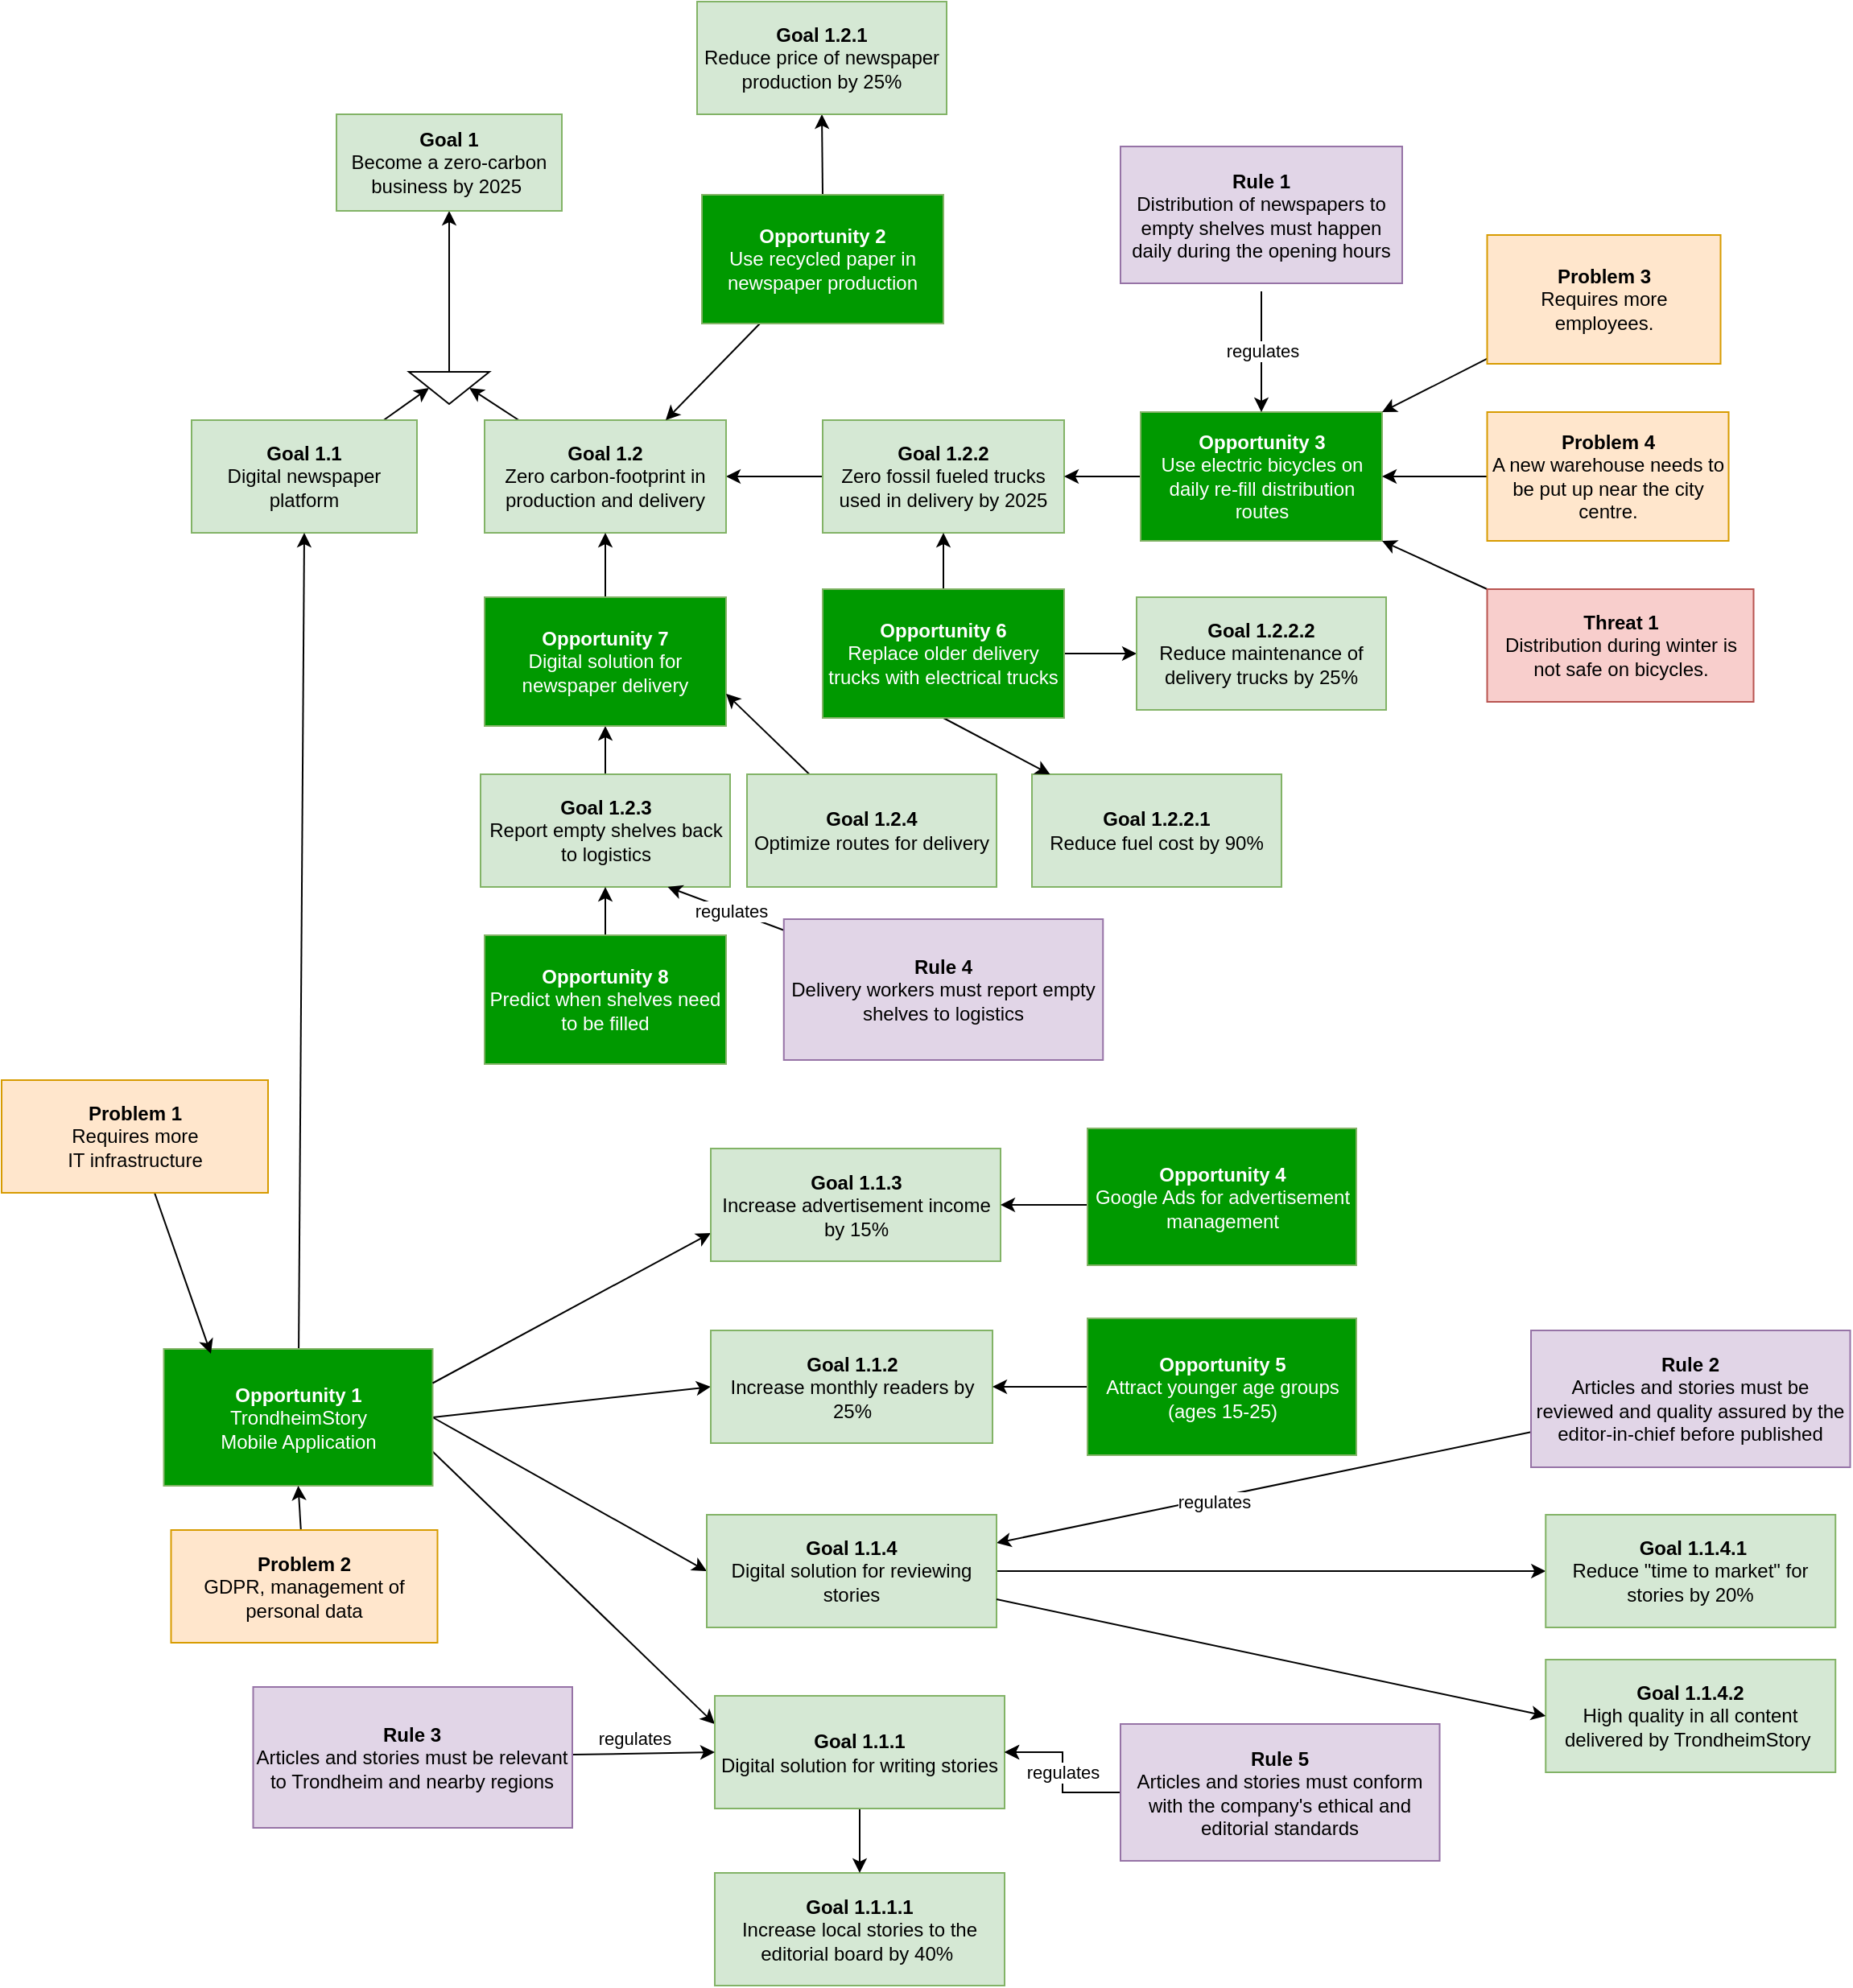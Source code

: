 <mxfile version="13.7.1" type="github">
  <diagram id="XMSOsgWEYVkMHTlVNWGe" name="Page-1">
    <mxGraphModel dx="1298" dy="711" grid="1" gridSize="10" guides="1" tooltips="1" connect="1" arrows="1" fold="1" page="1" pageScale="1" pageWidth="1169" pageHeight="1654" math="0" shadow="0">
      <root>
        <mxCell id="0" />
        <mxCell id="1" parent="0" />
        <mxCell id="1AHBoi1RlDgSdztuUYzp-8" style="edgeStyle=orthogonalEdgeStyle;rounded=0;orthogonalLoop=1;jettySize=auto;html=1;exitX=0;exitY=0.5;exitDx=0;exitDy=0;fontColor=#FFFFFF;entryX=0.5;entryY=1;entryDx=0;entryDy=0;" parent="1" source="1AHBoi1RlDgSdztuUYzp-1" target="1AHBoi1RlDgSdztuUYzp-3" edge="1">
          <mxGeometry relative="1" as="geometry">
            <mxPoint x="318" y="130" as="targetPoint" />
          </mxGeometry>
        </mxCell>
        <mxCell id="1AHBoi1RlDgSdztuUYzp-1" value="" style="triangle;whiteSpace=wrap;html=1;rotation=90;" parent="1" vertex="1">
          <mxGeometry x="268" y="235" width="20" height="50" as="geometry" />
        </mxCell>
        <mxCell id="1AHBoi1RlDgSdztuUYzp-3" value="&lt;b&gt;Goal 1&lt;/b&gt;&lt;br&gt;Become a zero-carbon business by 2025&amp;nbsp;" style="rounded=0;whiteSpace=wrap;html=1;fillColor=#d5e8d4;strokeColor=#82b366;" parent="1" vertex="1">
          <mxGeometry x="208" y="90" width="140" height="60" as="geometry" />
        </mxCell>
        <mxCell id="1AHBoi1RlDgSdztuUYzp-10" style="rounded=0;orthogonalLoop=1;jettySize=auto;html=1;entryX=0.5;entryY=1;entryDx=0;entryDy=0;fontColor=#FFFFFF;" parent="1" source="1AHBoi1RlDgSdztuUYzp-9" target="1AHBoi1RlDgSdztuUYzp-1" edge="1">
          <mxGeometry relative="1" as="geometry" />
        </mxCell>
        <mxCell id="1AHBoi1RlDgSdztuUYzp-9" value="&lt;b&gt;Goal 1.1&lt;/b&gt;&lt;br&gt;Digital newspaper platform" style="rounded=0;whiteSpace=wrap;html=1;fillColor=#d5e8d4;strokeColor=#82b366;" parent="1" vertex="1">
          <mxGeometry x="118" y="280" width="140" height="70" as="geometry" />
        </mxCell>
        <mxCell id="1AHBoi1RlDgSdztuUYzp-12" style="edgeStyle=none;rounded=0;orthogonalLoop=1;jettySize=auto;html=1;fontColor=#FFFFFF;entryX=1;entryY=0.5;entryDx=0;entryDy=0;exitX=0;exitY=0.5;exitDx=0;exitDy=0;" parent="1" source="1AHBoi1RlDgSdztuUYzp-11" target="1AHBoi1RlDgSdztuUYzp-38" edge="1">
          <mxGeometry relative="1" as="geometry">
            <mxPoint x="330" y="292" as="targetPoint" />
          </mxGeometry>
        </mxCell>
        <mxCell id="1AHBoi1RlDgSdztuUYzp-11" value="&lt;b&gt;Goal 1.2.2&lt;/b&gt;&lt;br&gt;Zero fossil fueled trucks used in delivery by 2025" style="rounded=0;whiteSpace=wrap;html=1;fillColor=#d5e8d4;strokeColor=#82b366;" parent="1" vertex="1">
          <mxGeometry x="510" y="280" width="150" height="70" as="geometry" />
        </mxCell>
        <mxCell id="1AHBoi1RlDgSdztuUYzp-14" style="edgeStyle=none;rounded=0;orthogonalLoop=1;jettySize=auto;html=1;exitX=0;exitY=0.5;exitDx=0;exitDy=0;entryX=1;entryY=0.5;entryDx=0;entryDy=0;fontColor=#FFFFFF;" parent="1" source="1AHBoi1RlDgSdztuUYzp-13" target="1AHBoi1RlDgSdztuUYzp-11" edge="1">
          <mxGeometry relative="1" as="geometry" />
        </mxCell>
        <mxCell id="1AHBoi1RlDgSdztuUYzp-13" value="&lt;b&gt;Opportunity 3&lt;/b&gt;&lt;br&gt;Use electric bicycles on daily re-fill distribution routes" style="rounded=0;whiteSpace=wrap;html=1;strokeColor=#82b366;fontColor=#FFFFFF;fillColor=#009900;" parent="1" vertex="1">
          <mxGeometry x="707.5" y="275" width="150" height="80" as="geometry" />
        </mxCell>
        <mxCell id="1AHBoi1RlDgSdztuUYzp-28" style="edgeStyle=none;rounded=0;orthogonalLoop=1;jettySize=auto;html=1;fontColor=#FFFFFF;exitX=1;exitY=0.5;exitDx=0;exitDy=0;entryX=0;entryY=0.5;entryDx=0;entryDy=0;" parent="1" source="1AHBoi1RlDgSdztuUYzp-16" target="1AHBoi1RlDgSdztuUYzp-55" edge="1">
          <mxGeometry relative="1" as="geometry">
            <mxPoint x="298" y="904.5" as="sourcePoint" />
            <mxPoint x="358" y="849.5" as="targetPoint" />
          </mxGeometry>
        </mxCell>
        <mxCell id="1AHBoi1RlDgSdztuUYzp-27" style="edgeStyle=none;rounded=0;orthogonalLoop=1;jettySize=auto;html=1;entryX=0.5;entryY=1;entryDx=0;entryDy=0;fontColor=#FFFFFF;" parent="1" source="1AHBoi1RlDgSdztuUYzp-16" target="1AHBoi1RlDgSdztuUYzp-9" edge="1">
          <mxGeometry relative="1" as="geometry" />
        </mxCell>
        <mxCell id="1AHBoi1RlDgSdztuUYzp-40" style="edgeStyle=none;rounded=0;orthogonalLoop=1;jettySize=auto;html=1;entryX=0;entryY=0.25;entryDx=0;entryDy=0;fontColor=#FFFFFF;exitX=1;exitY=0.75;exitDx=0;exitDy=0;" parent="1" source="1AHBoi1RlDgSdztuUYzp-16" target="1AHBoi1RlDgSdztuUYzp-39" edge="1">
          <mxGeometry relative="1" as="geometry" />
        </mxCell>
        <mxCell id="B9K4HaEZs2AQsK10Wpym-8" style="rounded=0;orthogonalLoop=1;jettySize=auto;html=1;entryX=0;entryY=0.5;entryDx=0;entryDy=0;exitX=1;exitY=0.5;exitDx=0;exitDy=0;" parent="1" source="1AHBoi1RlDgSdztuUYzp-16" target="B9K4HaEZs2AQsK10Wpym-1" edge="1">
          <mxGeometry relative="1" as="geometry">
            <mxPoint x="260" y="910" as="sourcePoint" />
          </mxGeometry>
        </mxCell>
        <mxCell id="1AHBoi1RlDgSdztuUYzp-16" value="&lt;b&gt;Opportunity 1&lt;/b&gt;&lt;br&gt;TrondheimStory &lt;br&gt;Mobile Application" style="rounded=0;whiteSpace=wrap;html=1;strokeColor=#82b366;fontColor=#FFFFFF;fillColor=#009900;" parent="1" vertex="1">
          <mxGeometry x="100.75" y="857" width="167" height="85" as="geometry" />
        </mxCell>
        <mxCell id="1AHBoi1RlDgSdztuUYzp-19" style="edgeStyle=none;rounded=0;orthogonalLoop=1;jettySize=auto;html=1;entryX=0.5;entryY=1;entryDx=0;entryDy=0;fontColor=#FFFFFF;" parent="1" source="1AHBoi1RlDgSdztuUYzp-18" target="1AHBoi1RlDgSdztuUYzp-16" edge="1">
          <mxGeometry relative="1" as="geometry" />
        </mxCell>
        <mxCell id="1AHBoi1RlDgSdztuUYzp-18" value="&lt;b&gt;Problem 2&lt;/b&gt;&lt;br&gt;GDPR, management of personal data" style="rounded=0;whiteSpace=wrap;html=1;fillColor=#ffe6cc;strokeColor=#d79b00;" parent="1" vertex="1">
          <mxGeometry x="105.25" y="969.5" width="165.5" height="70" as="geometry" />
        </mxCell>
        <mxCell id="1AHBoi1RlDgSdztuUYzp-21" style="edgeStyle=none;rounded=0;orthogonalLoop=1;jettySize=auto;html=1;entryX=1;entryY=0;entryDx=0;entryDy=0;fontColor=#FFFFFF;" parent="1" source="1AHBoi1RlDgSdztuUYzp-20" target="1AHBoi1RlDgSdztuUYzp-13" edge="1">
          <mxGeometry relative="1" as="geometry" />
        </mxCell>
        <mxCell id="1AHBoi1RlDgSdztuUYzp-20" value="&lt;b&gt;Problem 3&lt;/b&gt;&lt;br&gt;Requires more employees." style="rounded=0;whiteSpace=wrap;html=1;fillColor=#ffe6cc;strokeColor=#d79b00;" parent="1" vertex="1">
          <mxGeometry x="922.75" y="165" width="145" height="80" as="geometry" />
        </mxCell>
        <mxCell id="1AHBoi1RlDgSdztuUYzp-23" style="edgeStyle=none;rounded=0;orthogonalLoop=1;jettySize=auto;html=1;entryX=1;entryY=0.5;entryDx=0;entryDy=0;fontColor=#FFFFFF;" parent="1" source="1AHBoi1RlDgSdztuUYzp-22" target="1AHBoi1RlDgSdztuUYzp-13" edge="1">
          <mxGeometry relative="1" as="geometry" />
        </mxCell>
        <mxCell id="1AHBoi1RlDgSdztuUYzp-22" value="&lt;b&gt;Problem 4&lt;/b&gt;&lt;br&gt;A new warehouse needs to be put up near the city centre." style="rounded=0;whiteSpace=wrap;html=1;fillColor=#ffe6cc;strokeColor=#d79b00;" parent="1" vertex="1">
          <mxGeometry x="922.75" y="275" width="150" height="80" as="geometry" />
        </mxCell>
        <mxCell id="1AHBoi1RlDgSdztuUYzp-25" value="&lt;font color=&quot;#000000&quot;&gt;regulates&lt;/font&gt;" style="edgeStyle=none;rounded=0;orthogonalLoop=1;jettySize=auto;html=1;fontColor=#FFFFFF;entryX=0.5;entryY=0;entryDx=0;entryDy=0;" parent="1" target="1AHBoi1RlDgSdztuUYzp-13" edge="1">
          <mxGeometry x="-0.026" relative="1" as="geometry">
            <mxPoint x="782.5" y="200" as="sourcePoint" />
            <mxPoint x="797.5" y="205" as="targetPoint" />
            <mxPoint as="offset" />
          </mxGeometry>
        </mxCell>
        <mxCell id="1AHBoi1RlDgSdztuUYzp-24" value="&lt;b&gt;Rule 1&lt;/b&gt;&lt;br&gt;Distribution of newspapers to empty shelves must happen daily during the opening hours" style="rounded=0;whiteSpace=wrap;html=1;fillColor=#e1d5e7;strokeColor=#9673a6;" parent="1" vertex="1">
          <mxGeometry x="695" y="110" width="175" height="85" as="geometry" />
        </mxCell>
        <mxCell id="1AHBoi1RlDgSdztuUYzp-26" style="edgeStyle=none;rounded=0;orthogonalLoop=1;jettySize=auto;html=1;exitX=0.5;exitY=1;exitDx=0;exitDy=0;fontColor=#FFFFFF;" parent="1" edge="1">
          <mxGeometry relative="1" as="geometry">
            <mxPoint x="782.5" y="200" as="sourcePoint" />
            <mxPoint x="782.5" y="200" as="targetPoint" />
          </mxGeometry>
        </mxCell>
        <mxCell id="1AHBoi1RlDgSdztuUYzp-31" value="" style="edgeStyle=none;rounded=0;orthogonalLoop=1;jettySize=auto;html=1;fontColor=#FFFFFF;exitX=1;exitY=0.25;exitDx=0;exitDy=0;entryX=0;entryY=0.75;entryDx=0;entryDy=0;" parent="1" source="1AHBoi1RlDgSdztuUYzp-16" target="1AHBoi1RlDgSdztuUYzp-30" edge="1">
          <mxGeometry relative="1" as="geometry">
            <mxPoint x="188" y="959.5" as="sourcePoint" />
            <mxPoint x="218" y="989.5" as="targetPoint" />
          </mxGeometry>
        </mxCell>
        <mxCell id="1AHBoi1RlDgSdztuUYzp-30" value="&lt;b&gt;Goal 1.1.3&lt;br&gt;&lt;/b&gt;Increase advertisement income by 15%" style="rounded=0;whiteSpace=wrap;html=1;fillColor=#d5e8d4;strokeColor=#82b366;" parent="1" vertex="1">
          <mxGeometry x="440.5" y="732.5" width="180" height="70" as="geometry" />
        </mxCell>
        <mxCell id="1AHBoi1RlDgSdztuUYzp-43" style="edgeStyle=none;rounded=0;orthogonalLoop=1;jettySize=auto;html=1;entryX=1;entryY=0.25;entryDx=0;entryDy=0;fontColor=#FFFFFF;" parent="1" source="1AHBoi1RlDgSdztuUYzp-34" target="B9K4HaEZs2AQsK10Wpym-1" edge="1">
          <mxGeometry relative="1" as="geometry">
            <mxPoint x="830.0" y="940.5" as="targetPoint" />
          </mxGeometry>
        </mxCell>
        <mxCell id="1AHBoi1RlDgSdztuUYzp-80" value="&lt;font color=&quot;#000000&quot;&gt;regulates&lt;/font&gt;" style="edgeLabel;html=1;align=center;verticalAlign=middle;resizable=0;points=[];fontColor=#FFFFFF;" parent="1AHBoi1RlDgSdztuUYzp-43" vertex="1" connectable="0">
          <mxGeometry x="0.259" relative="1" as="geometry">
            <mxPoint x="11.62" as="offset" />
          </mxGeometry>
        </mxCell>
        <mxCell id="1AHBoi1RlDgSdztuUYzp-34" value="&lt;b&gt;Rule 2&lt;/b&gt;&lt;br&gt;Articles and stories must be reviewed and quality assured by the editor-in-chief before published" style="rounded=0;whiteSpace=wrap;html=1;fillColor=#e1d5e7;strokeColor=#9673a6;" parent="1" vertex="1">
          <mxGeometry x="950" y="845.5" width="198.25" height="85" as="geometry" />
        </mxCell>
        <mxCell id="1AHBoi1RlDgSdztuUYzp-35" value="&lt;b&gt;Goal 1.1.1.1&lt;br&gt;&lt;/b&gt;Increase local stories to the editorial board by 40%&amp;nbsp;" style="rounded=0;whiteSpace=wrap;html=1;fillColor=#d5e8d4;strokeColor=#82b366;" parent="1" vertex="1">
          <mxGeometry x="443" y="1182.5" width="180" height="70" as="geometry" />
        </mxCell>
        <mxCell id="1AHBoi1RlDgSdztuUYzp-37" style="edgeStyle=none;rounded=0;orthogonalLoop=1;jettySize=auto;html=1;exitX=0;exitY=0;exitDx=0;exitDy=0;entryX=1;entryY=1;entryDx=0;entryDy=0;fontColor=#FFFFFF;" parent="1" source="1AHBoi1RlDgSdztuUYzp-36" target="1AHBoi1RlDgSdztuUYzp-13" edge="1">
          <mxGeometry relative="1" as="geometry" />
        </mxCell>
        <mxCell id="1AHBoi1RlDgSdztuUYzp-36" value="&lt;b&gt;Threat 1&lt;/b&gt;&lt;br&gt;Distribution during winter is not safe on bicycles." style="rounded=0;whiteSpace=wrap;html=1;fillColor=#f8cecc;strokeColor=#b85450;" parent="1" vertex="1">
          <mxGeometry x="922.75" y="385" width="165.5" height="70" as="geometry" />
        </mxCell>
        <mxCell id="1AHBoi1RlDgSdztuUYzp-46" style="edgeStyle=none;rounded=0;orthogonalLoop=1;jettySize=auto;html=1;entryX=0.5;entryY=0;entryDx=0;entryDy=0;fontColor=#FFFFFF;" parent="1" source="1AHBoi1RlDgSdztuUYzp-38" target="1AHBoi1RlDgSdztuUYzp-1" edge="1">
          <mxGeometry relative="1" as="geometry" />
        </mxCell>
        <mxCell id="1AHBoi1RlDgSdztuUYzp-38" value="&lt;b&gt;Goal 1.2&lt;/b&gt;&lt;br&gt;Zero carbon-footprint in production and delivery" style="rounded=0;whiteSpace=wrap;html=1;fillColor=#d5e8d4;strokeColor=#82b366;" parent="1" vertex="1">
          <mxGeometry x="300" y="280" width="150" height="70" as="geometry" />
        </mxCell>
        <mxCell id="1AHBoi1RlDgSdztuUYzp-41" style="edgeStyle=none;rounded=0;orthogonalLoop=1;jettySize=auto;html=1;entryX=0.5;entryY=0;entryDx=0;entryDy=0;fontColor=#FFFFFF;" parent="1" source="1AHBoi1RlDgSdztuUYzp-39" target="1AHBoi1RlDgSdztuUYzp-35" edge="1">
          <mxGeometry relative="1" as="geometry" />
        </mxCell>
        <mxCell id="1AHBoi1RlDgSdztuUYzp-39" value="&lt;b&gt;Goal 1.1.1&lt;br&gt;&lt;/b&gt;Digital solution for writing stories" style="rounded=0;whiteSpace=wrap;html=1;fillColor=#d5e8d4;strokeColor=#82b366;" parent="1" vertex="1">
          <mxGeometry x="443" y="1072.5" width="180" height="70" as="geometry" />
        </mxCell>
        <mxCell id="1AHBoi1RlDgSdztuUYzp-45" style="edgeStyle=none;rounded=0;orthogonalLoop=1;jettySize=auto;html=1;fontColor=#FFFFFF;" parent="1" source="1AHBoi1RlDgSdztuUYzp-44" edge="1">
          <mxGeometry relative="1" as="geometry">
            <mxPoint x="130" y="860" as="targetPoint" />
          </mxGeometry>
        </mxCell>
        <mxCell id="1AHBoi1RlDgSdztuUYzp-44" value="&lt;b&gt;Problem 1&lt;/b&gt;&lt;br&gt;Requires more&lt;br&gt;IT infrastructure" style="rounded=0;whiteSpace=wrap;html=1;fillColor=#ffe6cc;strokeColor=#d79b00;" parent="1" vertex="1">
          <mxGeometry y="690" width="165.5" height="70" as="geometry" />
        </mxCell>
        <mxCell id="1AHBoi1RlDgSdztuUYzp-50" style="edgeStyle=none;rounded=0;orthogonalLoop=1;jettySize=auto;html=1;entryX=0.5;entryY=1;entryDx=0;entryDy=0;fontColor=#FFFFFF;exitX=0.5;exitY=0;exitDx=0;exitDy=0;" parent="1" source="1AHBoi1RlDgSdztuUYzp-48" target="1AHBoi1RlDgSdztuUYzp-47" edge="1">
          <mxGeometry relative="1" as="geometry">
            <mxPoint x="470" y="110" as="sourcePoint" />
          </mxGeometry>
        </mxCell>
        <mxCell id="1AHBoi1RlDgSdztuUYzp-47" value="&lt;b&gt;Goal 1.2.1&lt;/b&gt;&lt;br&gt;Reduce price of newspaper production by 25%" style="rounded=0;whiteSpace=wrap;html=1;fillColor=#d5e8d4;strokeColor=#82b366;" parent="1" vertex="1">
          <mxGeometry x="432" y="20" width="155" height="70" as="geometry" />
        </mxCell>
        <mxCell id="1AHBoi1RlDgSdztuUYzp-49" style="edgeStyle=none;rounded=0;orthogonalLoop=1;jettySize=auto;html=1;entryX=0.75;entryY=0;entryDx=0;entryDy=0;fontColor=#FFFFFF;" parent="1" source="1AHBoi1RlDgSdztuUYzp-48" target="1AHBoi1RlDgSdztuUYzp-38" edge="1">
          <mxGeometry relative="1" as="geometry" />
        </mxCell>
        <mxCell id="1AHBoi1RlDgSdztuUYzp-48" value="&lt;b&gt;Opportunity 2&lt;/b&gt;&lt;br&gt;Use recycled paper in newspaper production" style="rounded=0;whiteSpace=wrap;html=1;strokeColor=#82b366;fontColor=#FFFFFF;fillColor=#009900;" parent="1" vertex="1">
          <mxGeometry x="435" y="140" width="150" height="80" as="geometry" />
        </mxCell>
        <mxCell id="1AHBoi1RlDgSdztuUYzp-53" style="edgeStyle=none;rounded=0;orthogonalLoop=1;jettySize=auto;html=1;entryX=1;entryY=0.5;entryDx=0;entryDy=0;fontColor=#FFFFFF;" parent="1" target="1AHBoi1RlDgSdztuUYzp-30" edge="1">
          <mxGeometry relative="1" as="geometry">
            <mxPoint x="674.5" y="767.5" as="sourcePoint" />
          </mxGeometry>
        </mxCell>
        <mxCell id="1AHBoi1RlDgSdztuUYzp-52" value="&lt;b&gt;Opportunity 4&lt;/b&gt;&lt;br&gt;Google Ads for advertisement management" style="rounded=0;whiteSpace=wrap;html=1;strokeColor=#82b366;fontColor=#FFFFFF;fillColor=#009900;" parent="1" vertex="1">
          <mxGeometry x="674.5" y="720" width="167" height="85" as="geometry" />
        </mxCell>
        <mxCell id="1AHBoi1RlDgSdztuUYzp-55" value="&lt;b&gt;Goal 1.1.2&lt;br&gt;&lt;/b&gt;Increase monthly readers by 25%" style="rounded=0;whiteSpace=wrap;html=1;fillColor=#d5e8d4;strokeColor=#82b366;" parent="1" vertex="1">
          <mxGeometry x="440.5" y="845.5" width="175" height="70" as="geometry" />
        </mxCell>
        <mxCell id="1AHBoi1RlDgSdztuUYzp-57" style="edgeStyle=none;rounded=0;orthogonalLoop=1;jettySize=auto;html=1;entryX=1;entryY=0.5;entryDx=0;entryDy=0;fontColor=#FFFFFF;" parent="1" source="1AHBoi1RlDgSdztuUYzp-56" target="1AHBoi1RlDgSdztuUYzp-55" edge="1">
          <mxGeometry relative="1" as="geometry" />
        </mxCell>
        <mxCell id="1AHBoi1RlDgSdztuUYzp-56" value="&lt;b&gt;Opportunity 5&lt;/b&gt;&lt;br&gt;Attract younger age groups (ages 15-25)" style="rounded=0;whiteSpace=wrap;html=1;strokeColor=#82b366;fontColor=#FFFFFF;fillColor=#009900;" parent="1" vertex="1">
          <mxGeometry x="674.5" y="838" width="167" height="85" as="geometry" />
        </mxCell>
        <mxCell id="1AHBoi1RlDgSdztuUYzp-59" style="edgeStyle=none;rounded=0;orthogonalLoop=1;jettySize=auto;html=1;entryX=0;entryY=0.5;entryDx=0;entryDy=0;fontColor=#FFFFFF;" parent="1" source="1AHBoi1RlDgSdztuUYzp-58" target="1AHBoi1RlDgSdztuUYzp-39" edge="1">
          <mxGeometry relative="1" as="geometry" />
        </mxCell>
        <mxCell id="1AHBoi1RlDgSdztuUYzp-81" value="&lt;font color=&quot;#000000&quot;&gt;regulates&lt;/font&gt;" style="edgeLabel;html=1;align=center;verticalAlign=middle;resizable=0;points=[];fontColor=#FFFFFF;" parent="1AHBoi1RlDgSdztuUYzp-59" vertex="1" connectable="0">
          <mxGeometry x="-0.28" y="-3" relative="1" as="geometry">
            <mxPoint x="6.65" y="-12.43" as="offset" />
          </mxGeometry>
        </mxCell>
        <mxCell id="1AHBoi1RlDgSdztuUYzp-58" value="&lt;b&gt;Rule 3&lt;/b&gt;&lt;br&gt;Articles and stories must be relevant to Trondheim and nearby regions" style="rounded=0;whiteSpace=wrap;html=1;fillColor=#e1d5e7;strokeColor=#9673a6;" parent="1" vertex="1">
          <mxGeometry x="156.25" y="1067" width="198.25" height="87.5" as="geometry" />
        </mxCell>
        <mxCell id="1AHBoi1RlDgSdztuUYzp-61" style="edgeStyle=none;rounded=0;orthogonalLoop=1;jettySize=auto;html=1;entryX=0.5;entryY=1;entryDx=0;entryDy=0;fontColor=#FFFFFF;exitX=0.5;exitY=0;exitDx=0;exitDy=0;" parent="1" source="1AHBoi1RlDgSdztuUYzp-63" target="1AHBoi1RlDgSdztuUYzp-11" edge="1">
          <mxGeometry relative="1" as="geometry">
            <mxPoint x="590" y="385" as="sourcePoint" />
          </mxGeometry>
        </mxCell>
        <mxCell id="1AHBoi1RlDgSdztuUYzp-62" value="&lt;b&gt;Goal 1.2.2.1&lt;/b&gt;&lt;br&gt;Reduce fuel cost by 90%" style="rounded=0;whiteSpace=wrap;html=1;fillColor=#d5e8d4;strokeColor=#82b366;" parent="1" vertex="1">
          <mxGeometry x="640" y="500" width="155" height="70" as="geometry" />
        </mxCell>
        <mxCell id="1AHBoi1RlDgSdztuUYzp-65" value="" style="edgeStyle=none;rounded=0;orthogonalLoop=1;jettySize=auto;html=1;fontColor=#FFFFFF;exitX=0.5;exitY=1;exitDx=0;exitDy=0;" parent="1" source="1AHBoi1RlDgSdztuUYzp-63" target="1AHBoi1RlDgSdztuUYzp-62" edge="1">
          <mxGeometry relative="1" as="geometry" />
        </mxCell>
        <mxCell id="1AHBoi1RlDgSdztuUYzp-68" style="edgeStyle=none;rounded=0;orthogonalLoop=1;jettySize=auto;html=1;entryX=0;entryY=0.5;entryDx=0;entryDy=0;fontColor=#FFFFFF;" parent="1" source="1AHBoi1RlDgSdztuUYzp-63" target="1AHBoi1RlDgSdztuUYzp-66" edge="1">
          <mxGeometry relative="1" as="geometry" />
        </mxCell>
        <mxCell id="1AHBoi1RlDgSdztuUYzp-63" value="&lt;b&gt;Opportunity 6&lt;/b&gt;&lt;br&gt;Replace older delivery trucks with electrical trucks" style="rounded=0;whiteSpace=wrap;html=1;strokeColor=#82b366;fontColor=#FFFFFF;fillColor=#009900;" parent="1" vertex="1">
          <mxGeometry x="510" y="385" width="150" height="80" as="geometry" />
        </mxCell>
        <mxCell id="1AHBoi1RlDgSdztuUYzp-66" value="&lt;b&gt;Goal 1.2.2.2&lt;/b&gt;&lt;br&gt;Reduce maintenance of delivery trucks by 25%" style="rounded=0;whiteSpace=wrap;html=1;fillColor=#d5e8d4;strokeColor=#82b366;" parent="1" vertex="1">
          <mxGeometry x="705" y="390" width="155" height="70" as="geometry" />
        </mxCell>
        <mxCell id="1AHBoi1RlDgSdztuUYzp-73" style="edgeStyle=none;rounded=0;orthogonalLoop=1;jettySize=auto;html=1;entryX=0.5;entryY=1;entryDx=0;entryDy=0;fontColor=#FFFFFF;" parent="1" source="1AHBoi1RlDgSdztuUYzp-69" target="1AHBoi1RlDgSdztuUYzp-71" edge="1">
          <mxGeometry relative="1" as="geometry" />
        </mxCell>
        <mxCell id="1AHBoi1RlDgSdztuUYzp-69" value="&lt;b&gt;Goal 1.2.3&lt;/b&gt;&lt;br&gt;Report empty shelves back to logistics" style="rounded=0;whiteSpace=wrap;html=1;fillColor=#d5e8d4;strokeColor=#82b366;" parent="1" vertex="1">
          <mxGeometry x="297.5" y="500" width="155" height="70" as="geometry" />
        </mxCell>
        <mxCell id="1AHBoi1RlDgSdztuUYzp-72" style="edgeStyle=none;rounded=0;orthogonalLoop=1;jettySize=auto;html=1;entryX=0.5;entryY=1;entryDx=0;entryDy=0;fontColor=#FFFFFF;" parent="1" source="1AHBoi1RlDgSdztuUYzp-71" target="1AHBoi1RlDgSdztuUYzp-38" edge="1">
          <mxGeometry relative="1" as="geometry" />
        </mxCell>
        <mxCell id="1AHBoi1RlDgSdztuUYzp-71" value="&lt;b&gt;Opportunity 7&lt;/b&gt;&lt;br&gt;Digital solution for newspaper delivery" style="rounded=0;whiteSpace=wrap;html=1;strokeColor=#82b366;fontColor=#FFFFFF;fillColor=#009900;" parent="1" vertex="1">
          <mxGeometry x="300" y="390" width="150" height="80" as="geometry" />
        </mxCell>
        <mxCell id="1AHBoi1RlDgSdztuUYzp-75" style="edgeStyle=none;rounded=0;orthogonalLoop=1;jettySize=auto;html=1;entryX=0.5;entryY=1;entryDx=0;entryDy=0;fontColor=#FFFFFF;" parent="1" source="1AHBoi1RlDgSdztuUYzp-74" target="1AHBoi1RlDgSdztuUYzp-69" edge="1">
          <mxGeometry relative="1" as="geometry" />
        </mxCell>
        <mxCell id="1AHBoi1RlDgSdztuUYzp-74" value="&lt;b&gt;Opportunity 8&lt;/b&gt;&lt;br&gt;Predict when shelves need to be filled" style="rounded=0;whiteSpace=wrap;html=1;strokeColor=#82b366;fontColor=#FFFFFF;fillColor=#009900;" parent="1" vertex="1">
          <mxGeometry x="300" y="600" width="150" height="80" as="geometry" />
        </mxCell>
        <mxCell id="1AHBoi1RlDgSdztuUYzp-78" style="edgeStyle=none;rounded=0;orthogonalLoop=1;jettySize=auto;html=1;entryX=0.75;entryY=1;entryDx=0;entryDy=0;fontColor=#FFFFFF;" parent="1" source="1AHBoi1RlDgSdztuUYzp-77" target="1AHBoi1RlDgSdztuUYzp-69" edge="1">
          <mxGeometry relative="1" as="geometry" />
        </mxCell>
        <mxCell id="1AHBoi1RlDgSdztuUYzp-79" value="&lt;font color=&quot;#000000&quot;&gt;regulates&lt;/font&gt;" style="edgeLabel;html=1;align=center;verticalAlign=middle;resizable=0;points=[];fontColor=#FFFFFF;" parent="1AHBoi1RlDgSdztuUYzp-78" vertex="1" connectable="0">
          <mxGeometry x="-0.063" y="1" relative="1" as="geometry">
            <mxPoint x="1" as="offset" />
          </mxGeometry>
        </mxCell>
        <mxCell id="1AHBoi1RlDgSdztuUYzp-77" value="&lt;b&gt;Rule 4&lt;/b&gt;&lt;br&gt;Delivery workers must report empty shelves to logistics" style="rounded=0;whiteSpace=wrap;html=1;fillColor=#e1d5e7;strokeColor=#9673a6;" parent="1" vertex="1">
          <mxGeometry x="485.88" y="590" width="198.25" height="87.5" as="geometry" />
        </mxCell>
        <mxCell id="B9K4HaEZs2AQsK10Wpym-7" style="edgeStyle=orthogonalEdgeStyle;rounded=0;orthogonalLoop=1;jettySize=auto;html=1;entryX=0;entryY=0.5;entryDx=0;entryDy=0;" parent="1" source="B9K4HaEZs2AQsK10Wpym-1" target="B9K4HaEZs2AQsK10Wpym-5" edge="1">
          <mxGeometry relative="1" as="geometry" />
        </mxCell>
        <mxCell id="B9K4HaEZs2AQsK10Wpym-1" value="&lt;b&gt;Goal 1.1.4&lt;br&gt;&lt;/b&gt;Digital solution for reviewing stories" style="rounded=0;whiteSpace=wrap;html=1;fillColor=#d5e8d4;strokeColor=#82b366;" parent="1" vertex="1">
          <mxGeometry x="438" y="960" width="180" height="70" as="geometry" />
        </mxCell>
        <mxCell id="B9K4HaEZs2AQsK10Wpym-3" style="edgeStyle=orthogonalEdgeStyle;rounded=0;orthogonalLoop=1;jettySize=auto;html=1;entryX=1;entryY=0.5;entryDx=0;entryDy=0;" parent="1" source="B9K4HaEZs2AQsK10Wpym-2" target="1AHBoi1RlDgSdztuUYzp-39" edge="1">
          <mxGeometry relative="1" as="geometry" />
        </mxCell>
        <mxCell id="B9K4HaEZs2AQsK10Wpym-4" value="regulates" style="edgeStyle=orthogonalEdgeStyle;rounded=0;orthogonalLoop=1;jettySize=auto;html=1;" parent="1" source="B9K4HaEZs2AQsK10Wpym-2" target="1AHBoi1RlDgSdztuUYzp-39" edge="1">
          <mxGeometry relative="1" as="geometry" />
        </mxCell>
        <mxCell id="B9K4HaEZs2AQsK10Wpym-2" value="&lt;b&gt;Rule 5&lt;/b&gt;&lt;br&gt;Articles and stories must conform with the company&#39;s ethical and editorial standards" style="rounded=0;whiteSpace=wrap;html=1;fillColor=#e1d5e7;strokeColor=#9673a6;" parent="1" vertex="1">
          <mxGeometry x="695" y="1090" width="198.25" height="85" as="geometry" />
        </mxCell>
        <mxCell id="B9K4HaEZs2AQsK10Wpym-5" value="&amp;nbsp;&lt;b&gt;Goal 1.1.4.1&lt;/b&gt;&lt;br&gt;Reduce &quot;time to market&quot; for stories by 20%" style="rounded=0;whiteSpace=wrap;html=1;fillColor=#d5e8d4;strokeColor=#82b366;" parent="1" vertex="1">
          <mxGeometry x="959.12" y="960" width="180" height="70" as="geometry" />
        </mxCell>
        <mxCell id="7CumU8pX8YR0jVnMMJox-2" style="rounded=0;orthogonalLoop=1;jettySize=auto;html=1;entryX=1;entryY=0.75;entryDx=0;entryDy=0;exitX=0.25;exitY=0;exitDx=0;exitDy=0;" parent="1" source="7CumU8pX8YR0jVnMMJox-1" target="1AHBoi1RlDgSdztuUYzp-71" edge="1">
          <mxGeometry relative="1" as="geometry" />
        </mxCell>
        <mxCell id="7CumU8pX8YR0jVnMMJox-1" value="&lt;b&gt;Goal 1.2.4&lt;/b&gt;&lt;br&gt;Optimize routes for delivery" style="rounded=0;whiteSpace=wrap;html=1;fillColor=#d5e8d4;strokeColor=#82b366;" parent="1" vertex="1">
          <mxGeometry x="463" y="500" width="155" height="70" as="geometry" />
        </mxCell>
        <mxCell id="QhGJ5NeZnNLudzLzvJ8g-1" value="&lt;b&gt;Goal 1.1.4.2&lt;br&gt;&lt;/b&gt;High quality in all content&lt;br&gt;delivered by TrondheimStory&amp;nbsp;" style="rounded=0;whiteSpace=wrap;html=1;fillColor=#d5e8d4;strokeColor=#82b366;" vertex="1" parent="1">
          <mxGeometry x="959.12" y="1050" width="180" height="70" as="geometry" />
        </mxCell>
        <mxCell id="QhGJ5NeZnNLudzLzvJ8g-3" style="rounded=0;orthogonalLoop=1;jettySize=auto;html=1;entryX=0;entryY=0.5;entryDx=0;entryDy=0;exitX=1;exitY=0.75;exitDx=0;exitDy=0;" edge="1" parent="1" source="B9K4HaEZs2AQsK10Wpym-1" target="QhGJ5NeZnNLudzLzvJ8g-1">
          <mxGeometry relative="1" as="geometry">
            <mxPoint x="628" y="1005" as="sourcePoint" />
            <mxPoint x="969.12" y="1005" as="targetPoint" />
          </mxGeometry>
        </mxCell>
      </root>
    </mxGraphModel>
  </diagram>
</mxfile>

